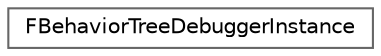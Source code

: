 digraph "Graphical Class Hierarchy"
{
 // INTERACTIVE_SVG=YES
 // LATEX_PDF_SIZE
  bgcolor="transparent";
  edge [fontname=Helvetica,fontsize=10,labelfontname=Helvetica,labelfontsize=10];
  node [fontname=Helvetica,fontsize=10,shape=box,height=0.2,width=0.4];
  rankdir="LR";
  Node0 [id="Node000000",label="FBehaviorTreeDebuggerInstance",height=0.2,width=0.4,color="grey40", fillcolor="white", style="filled",URL="$de/df1/structFBehaviorTreeDebuggerInstance.html",tooltip="debugger data about subtree instance"];
}
